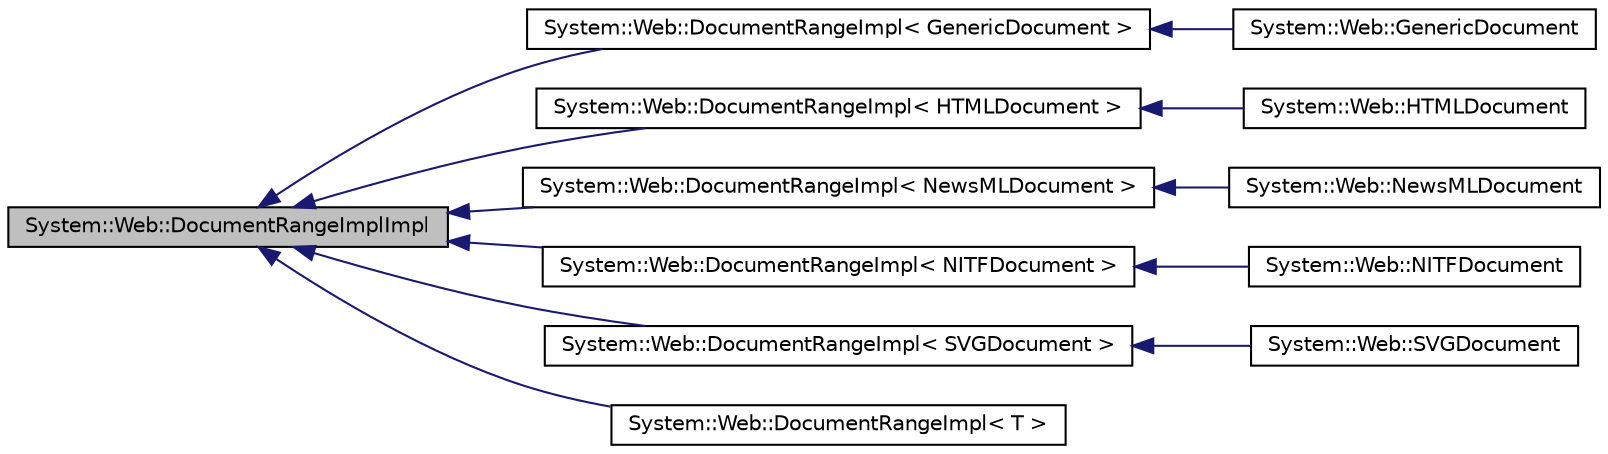 digraph G
{
  edge [fontname="Helvetica",fontsize="10",labelfontname="Helvetica",labelfontsize="10"];
  node [fontname="Helvetica",fontsize="10",shape=record];
  rankdir="LR";
  Node1 [label="System::Web::DocumentRangeImplImpl",height=0.2,width=0.4,color="black", fillcolor="grey75", style="filled" fontcolor="black"];
  Node1 -> Node2 [dir="back",color="midnightblue",fontsize="10",style="solid",fontname="Helvetica"];
  Node2 [label="System::Web::DocumentRangeImpl\< GenericDocument \>",height=0.2,width=0.4,color="black", fillcolor="white", style="filled",URL="$class_system_1_1_web_1_1_document_range_impl.html"];
  Node2 -> Node3 [dir="back",color="midnightblue",fontsize="10",style="solid",fontname="Helvetica"];
  Node3 [label="System::Web::GenericDocument",height=0.2,width=0.4,color="black", fillcolor="white", style="filled",URL="$class_system_1_1_web_1_1_generic_document.html"];
  Node1 -> Node4 [dir="back",color="midnightblue",fontsize="10",style="solid",fontname="Helvetica"];
  Node4 [label="System::Web::DocumentRangeImpl\< HTMLDocument \>",height=0.2,width=0.4,color="black", fillcolor="white", style="filled",URL="$class_system_1_1_web_1_1_document_range_impl.html"];
  Node4 -> Node5 [dir="back",color="midnightblue",fontsize="10",style="solid",fontname="Helvetica"];
  Node5 [label="System::Web::HTMLDocument",height=0.2,width=0.4,color="black", fillcolor="white", style="filled",URL="$class_system_1_1_web_1_1_h_t_m_l_document.html"];
  Node1 -> Node6 [dir="back",color="midnightblue",fontsize="10",style="solid",fontname="Helvetica"];
  Node6 [label="System::Web::DocumentRangeImpl\< NewsMLDocument \>",height=0.2,width=0.4,color="black", fillcolor="white", style="filled",URL="$class_system_1_1_web_1_1_document_range_impl.html"];
  Node6 -> Node7 [dir="back",color="midnightblue",fontsize="10",style="solid",fontname="Helvetica"];
  Node7 [label="System::Web::NewsMLDocument",height=0.2,width=0.4,color="black", fillcolor="white", style="filled",URL="$class_system_1_1_web_1_1_news_m_l_document.html"];
  Node1 -> Node8 [dir="back",color="midnightblue",fontsize="10",style="solid",fontname="Helvetica"];
  Node8 [label="System::Web::DocumentRangeImpl\< NITFDocument \>",height=0.2,width=0.4,color="black", fillcolor="white", style="filled",URL="$class_system_1_1_web_1_1_document_range_impl.html"];
  Node8 -> Node9 [dir="back",color="midnightblue",fontsize="10",style="solid",fontname="Helvetica"];
  Node9 [label="System::Web::NITFDocument",height=0.2,width=0.4,color="black", fillcolor="white", style="filled",URL="$class_system_1_1_web_1_1_n_i_t_f_document.html"];
  Node1 -> Node10 [dir="back",color="midnightblue",fontsize="10",style="solid",fontname="Helvetica"];
  Node10 [label="System::Web::DocumentRangeImpl\< SVGDocument \>",height=0.2,width=0.4,color="black", fillcolor="white", style="filled",URL="$class_system_1_1_web_1_1_document_range_impl.html"];
  Node10 -> Node11 [dir="back",color="midnightblue",fontsize="10",style="solid",fontname="Helvetica"];
  Node11 [label="System::Web::SVGDocument",height=0.2,width=0.4,color="black", fillcolor="white", style="filled",URL="$class_system_1_1_web_1_1_s_v_g_document.html"];
  Node1 -> Node12 [dir="back",color="midnightblue",fontsize="10",style="solid",fontname="Helvetica"];
  Node12 [label="System::Web::DocumentRangeImpl\< T \>",height=0.2,width=0.4,color="black", fillcolor="white", style="filled",URL="$class_system_1_1_web_1_1_document_range_impl.html"];
}
